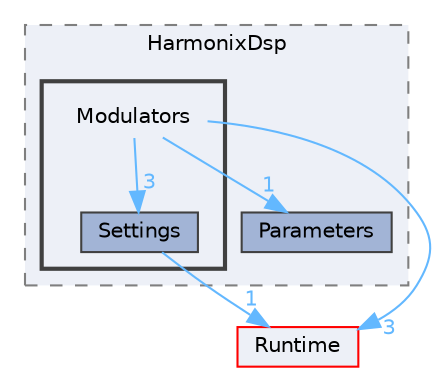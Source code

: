 digraph "Modulators"
{
 // INTERACTIVE_SVG=YES
 // LATEX_PDF_SIZE
  bgcolor="transparent";
  edge [fontname=Helvetica,fontsize=10,labelfontname=Helvetica,labelfontsize=10];
  node [fontname=Helvetica,fontsize=10,shape=box,height=0.2,width=0.4];
  compound=true
  subgraph clusterdir_8ebd40ac4f0a02c7b54cb13fd3192893 {
    graph [ bgcolor="#edf0f7", pencolor="grey50", label="HarmonixDsp", fontname=Helvetica,fontsize=10 style="filled,dashed", URL="dir_8ebd40ac4f0a02c7b54cb13fd3192893.html",tooltip=""]
  dir_d7f854807dd136e3d8edb205cc1ce759 [label="Parameters", fillcolor="#a2b4d6", color="grey25", style="filled", URL="dir_d7f854807dd136e3d8edb205cc1ce759.html",tooltip=""];
  subgraph clusterdir_ac19e82fb5e96a74e28e6b28f8ce33d7 {
    graph [ bgcolor="#edf0f7", pencolor="grey25", label="", fontname=Helvetica,fontsize=10 style="filled,bold", URL="dir_ac19e82fb5e96a74e28e6b28f8ce33d7.html",tooltip=""]
    dir_ac19e82fb5e96a74e28e6b28f8ce33d7 [shape=plaintext, label="Modulators"];
  dir_4025d6701a081b6038f97bd912056de1 [label="Settings", fillcolor="#a2b4d6", color="grey25", style="filled", URL="dir_4025d6701a081b6038f97bd912056de1.html",tooltip=""];
  }
  }
  dir_7536b172fbd480bfd146a1b1acd6856b [label="Runtime", fillcolor="#edf0f7", color="red", style="filled", URL="dir_7536b172fbd480bfd146a1b1acd6856b.html",tooltip=""];
  dir_ac19e82fb5e96a74e28e6b28f8ce33d7->dir_4025d6701a081b6038f97bd912056de1 [headlabel="3", labeldistance=1.5 headhref="dir_000660_001028.html" href="dir_000660_001028.html" color="steelblue1" fontcolor="steelblue1"];
  dir_ac19e82fb5e96a74e28e6b28f8ce33d7->dir_7536b172fbd480bfd146a1b1acd6856b [headlabel="3", labeldistance=1.5 headhref="dir_000660_000984.html" href="dir_000660_000984.html" color="steelblue1" fontcolor="steelblue1"];
  dir_ac19e82fb5e96a74e28e6b28f8ce33d7->dir_d7f854807dd136e3d8edb205cc1ce759 [headlabel="1", labeldistance=1.5 headhref="dir_000660_000723.html" href="dir_000660_000723.html" color="steelblue1" fontcolor="steelblue1"];
  dir_4025d6701a081b6038f97bd912056de1->dir_7536b172fbd480bfd146a1b1acd6856b [headlabel="1", labeldistance=1.5 headhref="dir_001028_000984.html" href="dir_001028_000984.html" color="steelblue1" fontcolor="steelblue1"];
}
